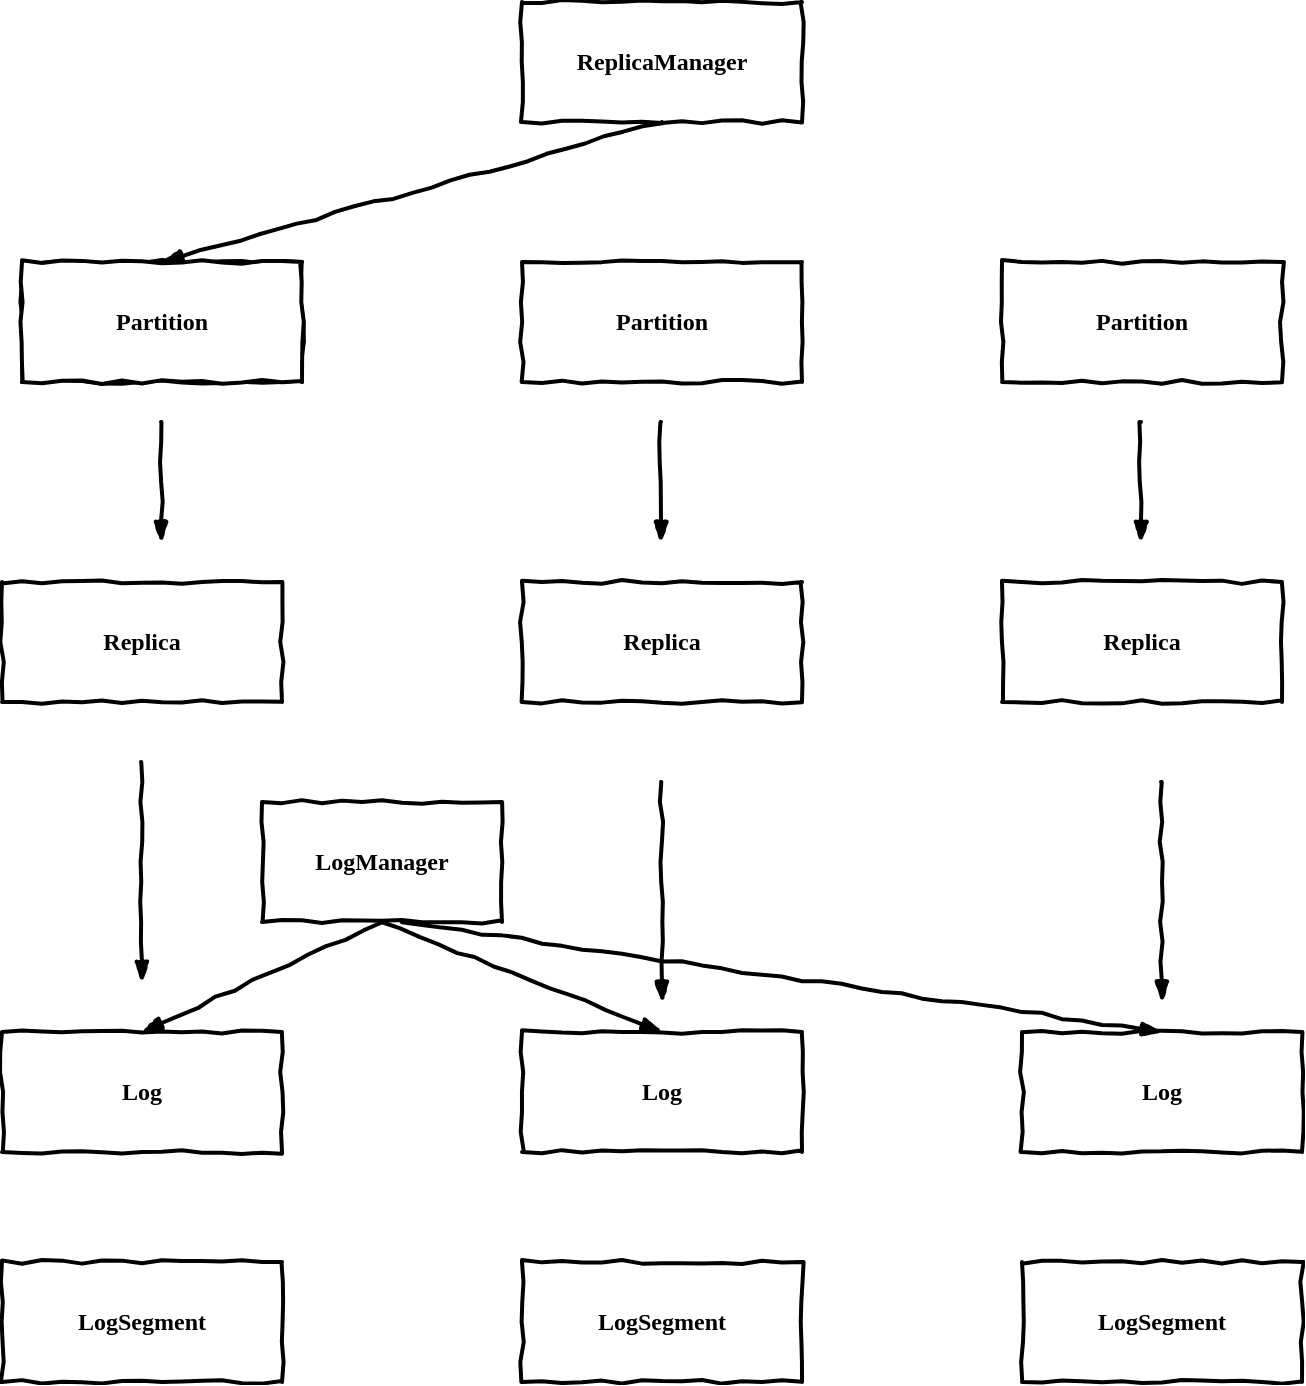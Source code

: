 <mxfile version="12.9.3" type="device"><diagram id="YhpnzxmlIRO2q4d4cAyI" name="第 1 页"><mxGraphModel dx="1086" dy="846" grid="1" gridSize="10" guides="1" tooltips="1" connect="1" arrows="1" fold="1" page="1" pageScale="1" pageWidth="827" pageHeight="1169" math="0" shadow="0"><root><mxCell id="0"/><mxCell id="1" parent="0"/><mxCell id="nYcV7ckh0IV4kBvzGba0-1" value="ReplicaManager" style="html=1;whiteSpace=wrap;comic=1;strokeWidth=2;fontFamily=Comic Sans MS;fontStyle=1;" vertex="1" parent="1"><mxGeometry x="380" y="70" width="140" height="60" as="geometry"/></mxCell><mxCell id="nYcV7ckh0IV4kBvzGba0-2" value="Partition" style="html=1;whiteSpace=wrap;comic=1;strokeWidth=2;fontFamily=Comic Sans MS;fontStyle=1;" vertex="1" parent="1"><mxGeometry x="130" y="200" width="140" height="60" as="geometry"/></mxCell><mxCell id="nYcV7ckh0IV4kBvzGba0-3" value="Partition" style="html=1;whiteSpace=wrap;comic=1;strokeWidth=2;fontFamily=Comic Sans MS;fontStyle=1;" vertex="1" parent="1"><mxGeometry x="380" y="200" width="140" height="60" as="geometry"/></mxCell><mxCell id="nYcV7ckh0IV4kBvzGba0-4" value="Partition" style="html=1;whiteSpace=wrap;comic=1;strokeWidth=2;fontFamily=Comic Sans MS;fontStyle=1;" vertex="1" parent="1"><mxGeometry x="620" y="200" width="140" height="60" as="geometry"/></mxCell><mxCell id="nYcV7ckh0IV4kBvzGba0-5" value="Replica" style="html=1;whiteSpace=wrap;comic=1;strokeWidth=2;fontFamily=Comic Sans MS;fontStyle=1;" vertex="1" parent="1"><mxGeometry x="120" y="360" width="140" height="60" as="geometry"/></mxCell><mxCell id="nYcV7ckh0IV4kBvzGba0-6" value="Partition" style="html=1;whiteSpace=wrap;comic=1;strokeWidth=2;fontFamily=Comic Sans MS;fontStyle=1;" vertex="1" parent="1"><mxGeometry x="130" y="200" width="140" height="60" as="geometry"/></mxCell><mxCell id="nYcV7ckh0IV4kBvzGba0-7" value="Replica" style="html=1;whiteSpace=wrap;comic=1;strokeWidth=2;fontFamily=Comic Sans MS;fontStyle=1;" vertex="1" parent="1"><mxGeometry x="380" y="360" width="140" height="60" as="geometry"/></mxCell><mxCell id="nYcV7ckh0IV4kBvzGba0-8" value="Replica" style="html=1;whiteSpace=wrap;comic=1;strokeWidth=2;fontFamily=Comic Sans MS;fontStyle=1;" vertex="1" parent="1"><mxGeometry x="620" y="360" width="140" height="60" as="geometry"/></mxCell><mxCell id="nYcV7ckh0IV4kBvzGba0-9" value="Log" style="html=1;whiteSpace=wrap;comic=1;strokeWidth=2;fontFamily=Comic Sans MS;fontStyle=1;" vertex="1" parent="1"><mxGeometry x="120" y="585" width="140" height="60" as="geometry"/></mxCell><mxCell id="nYcV7ckh0IV4kBvzGba0-10" value="Log" style="html=1;whiteSpace=wrap;comic=1;strokeWidth=2;fontFamily=Comic Sans MS;fontStyle=1;" vertex="1" parent="1"><mxGeometry x="630" y="585" width="140" height="60" as="geometry"/></mxCell><mxCell id="nYcV7ckh0IV4kBvzGba0-11" value="Log" style="html=1;whiteSpace=wrap;comic=1;strokeWidth=2;fontFamily=Comic Sans MS;fontStyle=1;" vertex="1" parent="1"><mxGeometry x="380" y="585" width="140" height="60" as="geometry"/></mxCell><mxCell id="nYcV7ckh0IV4kBvzGba0-12" value="LogManager" style="html=1;whiteSpace=wrap;comic=1;strokeWidth=2;fontFamily=Comic Sans MS;fontStyle=1;" vertex="1" parent="1"><mxGeometry x="250" y="470" width="120" height="60" as="geometry"/></mxCell><mxCell id="nYcV7ckh0IV4kBvzGba0-13" value="" style="rounded=0;comic=1;strokeWidth=2;endArrow=blockThin;html=1;fontFamily=Comic Sans MS;fontStyle=1;exitX=0.5;exitY=1;exitDx=0;exitDy=0;entryX=0.5;entryY=0;entryDx=0;entryDy=0;" edge="1" parent="1" source="nYcV7ckh0IV4kBvzGba0-1" target="nYcV7ckh0IV4kBvzGba0-6"><mxGeometry width="50" height="50" relative="1" as="geometry"><mxPoint x="200" y="180" as="sourcePoint"/><mxPoint x="250" y="130" as="targetPoint"/></mxGeometry></mxCell><mxCell id="nYcV7ckh0IV4kBvzGba0-14" value="" style="rounded=0;comic=1;strokeWidth=2;endArrow=blockThin;html=1;fontFamily=Comic Sans MS;fontStyle=1;exitX=0.5;exitY=1;exitDx=0;exitDy=0;entryX=0.5;entryY=0;entryDx=0;entryDy=0;" edge="1" parent="1" source="nYcV7ckh0IV4kBvzGba0-12" target="nYcV7ckh0IV4kBvzGba0-9"><mxGeometry width="50" height="50" relative="1" as="geometry"><mxPoint x="450" y="530" as="sourcePoint"/><mxPoint x="200" y="600" as="targetPoint"/></mxGeometry></mxCell><mxCell id="nYcV7ckh0IV4kBvzGba0-15" value="" style="rounded=0;comic=1;strokeWidth=2;endArrow=blockThin;html=1;fontFamily=Comic Sans MS;fontStyle=1;" edge="1" parent="1"><mxGeometry width="50" height="50" relative="1" as="geometry"><mxPoint x="199.5" y="280" as="sourcePoint"/><mxPoint x="199.5" y="340" as="targetPoint"/></mxGeometry></mxCell><mxCell id="nYcV7ckh0IV4kBvzGba0-16" value="" style="rounded=0;comic=1;strokeWidth=2;endArrow=blockThin;html=1;fontFamily=Comic Sans MS;fontStyle=1;" edge="1" parent="1"><mxGeometry width="50" height="50" relative="1" as="geometry"><mxPoint x="449.5" y="280" as="sourcePoint"/><mxPoint x="449.5" y="340" as="targetPoint"/></mxGeometry></mxCell><mxCell id="nYcV7ckh0IV4kBvzGba0-17" value="" style="rounded=0;comic=1;strokeWidth=2;endArrow=blockThin;html=1;fontFamily=Comic Sans MS;fontStyle=1;" edge="1" parent="1"><mxGeometry width="50" height="50" relative="1" as="geometry"><mxPoint x="689.5" y="280" as="sourcePoint"/><mxPoint x="689.5" y="340" as="targetPoint"/></mxGeometry></mxCell><mxCell id="nYcV7ckh0IV4kBvzGba0-18" value="" style="rounded=0;comic=1;strokeWidth=2;endArrow=blockThin;html=1;fontFamily=Comic Sans MS;fontStyle=1;" edge="1" parent="1"><mxGeometry width="50" height="50" relative="1" as="geometry"><mxPoint x="189.5" y="450" as="sourcePoint"/><mxPoint x="190" y="560" as="targetPoint"/></mxGeometry></mxCell><mxCell id="nYcV7ckh0IV4kBvzGba0-19" value="" style="rounded=0;comic=1;strokeWidth=2;endArrow=blockThin;html=1;fontFamily=Comic Sans MS;fontStyle=1;" edge="1" parent="1"><mxGeometry width="50" height="50" relative="1" as="geometry"><mxPoint x="699.5" y="460" as="sourcePoint"/><mxPoint x="700" y="570" as="targetPoint"/></mxGeometry></mxCell><mxCell id="nYcV7ckh0IV4kBvzGba0-20" value="" style="rounded=0;comic=1;strokeWidth=2;endArrow=blockThin;html=1;fontFamily=Comic Sans MS;fontStyle=1;" edge="1" parent="1"><mxGeometry width="50" height="50" relative="1" as="geometry"><mxPoint x="449.5" y="460" as="sourcePoint"/><mxPoint x="450" y="570" as="targetPoint"/></mxGeometry></mxCell><mxCell id="nYcV7ckh0IV4kBvzGba0-21" value="" style="rounded=0;comic=1;strokeWidth=2;endArrow=blockThin;html=1;fontFamily=Comic Sans MS;fontStyle=1;entryX=0.5;entryY=0;entryDx=0;entryDy=0;" edge="1" parent="1" target="nYcV7ckh0IV4kBvzGba0-11"><mxGeometry width="50" height="50" relative="1" as="geometry"><mxPoint x="310" y="530" as="sourcePoint"/><mxPoint x="440" y="410" as="targetPoint"/></mxGeometry></mxCell><mxCell id="nYcV7ckh0IV4kBvzGba0-22" value="" style="rounded=0;comic=1;strokeWidth=2;endArrow=blockThin;html=1;fontFamily=Comic Sans MS;fontStyle=1;entryX=0.5;entryY=0;entryDx=0;entryDy=0;" edge="1" parent="1" target="nYcV7ckh0IV4kBvzGba0-10"><mxGeometry width="50" height="50" relative="1" as="geometry"><mxPoint x="320" y="530" as="sourcePoint"/><mxPoint x="700" y="580" as="targetPoint"/></mxGeometry></mxCell><mxCell id="nYcV7ckh0IV4kBvzGba0-23" value="LogSegment" style="html=1;whiteSpace=wrap;comic=1;strokeWidth=2;fontFamily=Comic Sans MS;fontStyle=1;" vertex="1" parent="1"><mxGeometry x="120" y="700" width="140" height="60" as="geometry"/></mxCell><mxCell id="nYcV7ckh0IV4kBvzGba0-24" value="LogSegment" style="html=1;whiteSpace=wrap;comic=1;strokeWidth=2;fontFamily=Comic Sans MS;fontStyle=1;" vertex="1" parent="1"><mxGeometry x="380" y="700" width="140" height="60" as="geometry"/></mxCell><mxCell id="nYcV7ckh0IV4kBvzGba0-25" value="LogSegment" style="html=1;whiteSpace=wrap;comic=1;strokeWidth=2;fontFamily=Comic Sans MS;fontStyle=1;" vertex="1" parent="1"><mxGeometry x="630" y="700" width="140" height="60" as="geometry"/></mxCell></root></mxGraphModel></diagram></mxfile>